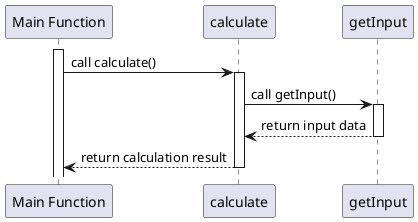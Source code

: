 @startuml
participant "Main Function"
participant calculate
participant getInput

activate "Main Function"
"Main Function"->calculate: call calculate()
activate calculate
calculate->getInput: call getInput()
activate getInput
getInput-->calculate: return input data
deactivate getInput
calculate-->"Main Function": return calculation result
deactivate calculate
@enduml
